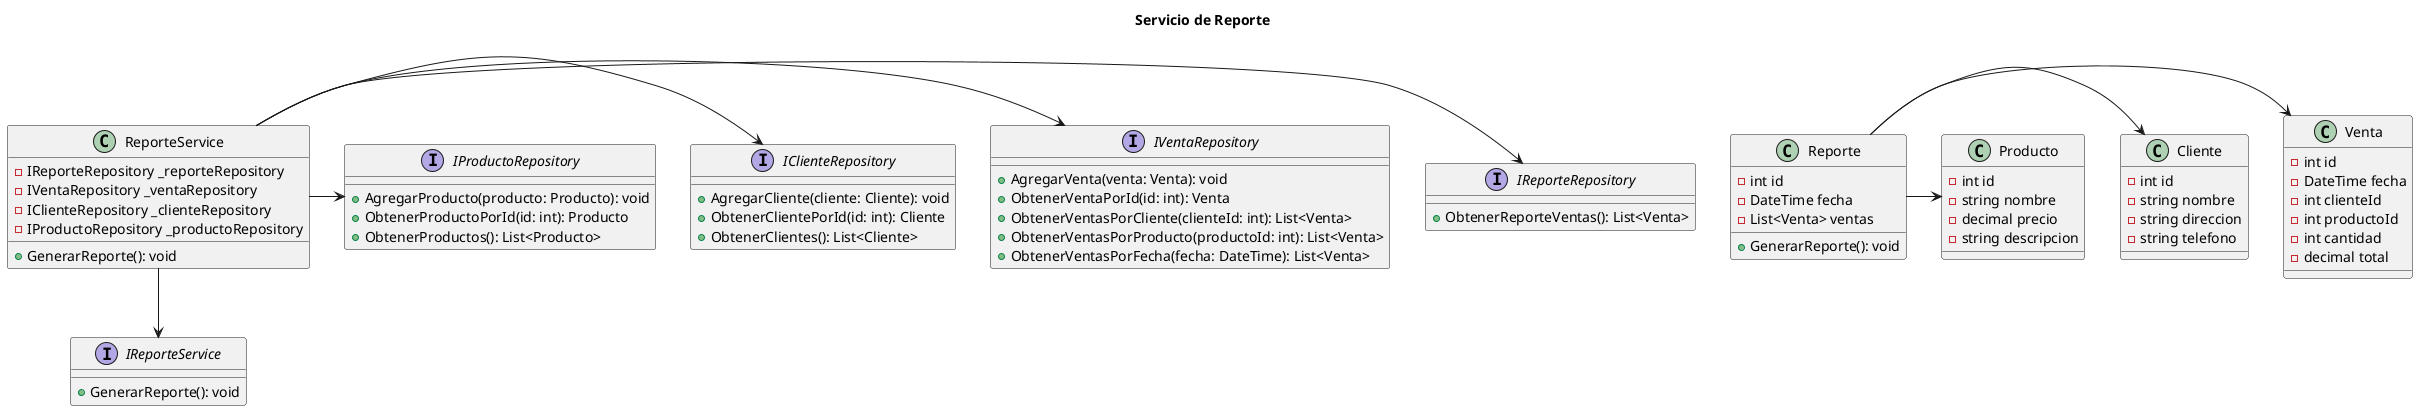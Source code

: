 @startuml
title Servicio de Reporte

interface IReporteService {
    +GenerarReporte(): void
}

class ReporteService {
    -IReporteRepository _reporteRepository
    -IVentaRepository _ventaRepository
    -IClienteRepository _clienteRepository
    -IProductoRepository _productoRepository
    +GenerarReporte(): void
}

interface IReporteRepository {
    +ObtenerReporteVentas(): List<Venta>
}

interface IVentaRepository {
    +AgregarVenta(venta: Venta): void
    +ObtenerVentaPorId(id: int): Venta
    +ObtenerVentasPorCliente(clienteId: int): List<Venta>
    +ObtenerVentasPorProducto(productoId: int): List<Venta>
    +ObtenerVentasPorFecha(fecha: DateTime): List<Venta>
}

interface IClienteRepository {
    +AgregarCliente(cliente: Cliente): void
    +ObtenerClientePorId(id: int): Cliente
    +ObtenerClientes(): List<Cliente>
}

interface IProductoRepository {
    +AgregarProducto(producto: Producto): void
    +ObtenerProductoPorId(id: int): Producto
    +ObtenerProductos(): List<Producto>
}

class Reporte {
    -int id
    -DateTime fecha
    -List<Venta> ventas
    +GenerarReporte(): void
}

class Venta {
    -int id
    -DateTime fecha
    -int clienteId
    -int productoId
    -int cantidad
    -decimal total
}

class Cliente {
    -int id
    -string nombre
    -string direccion
    -string telefono
}

class Producto {
    -int id
    -string nombre
    -decimal precio
    -string descripcion
}

ReporteService -> IReporteRepository
ReporteService -> IVentaRepository
ReporteService -> IClienteRepository
ReporteService -> IProductoRepository
ReporteService --> IReporteService

Reporte -> Venta
Reporte -> Cliente
Reporte -> Producto

@enduml
